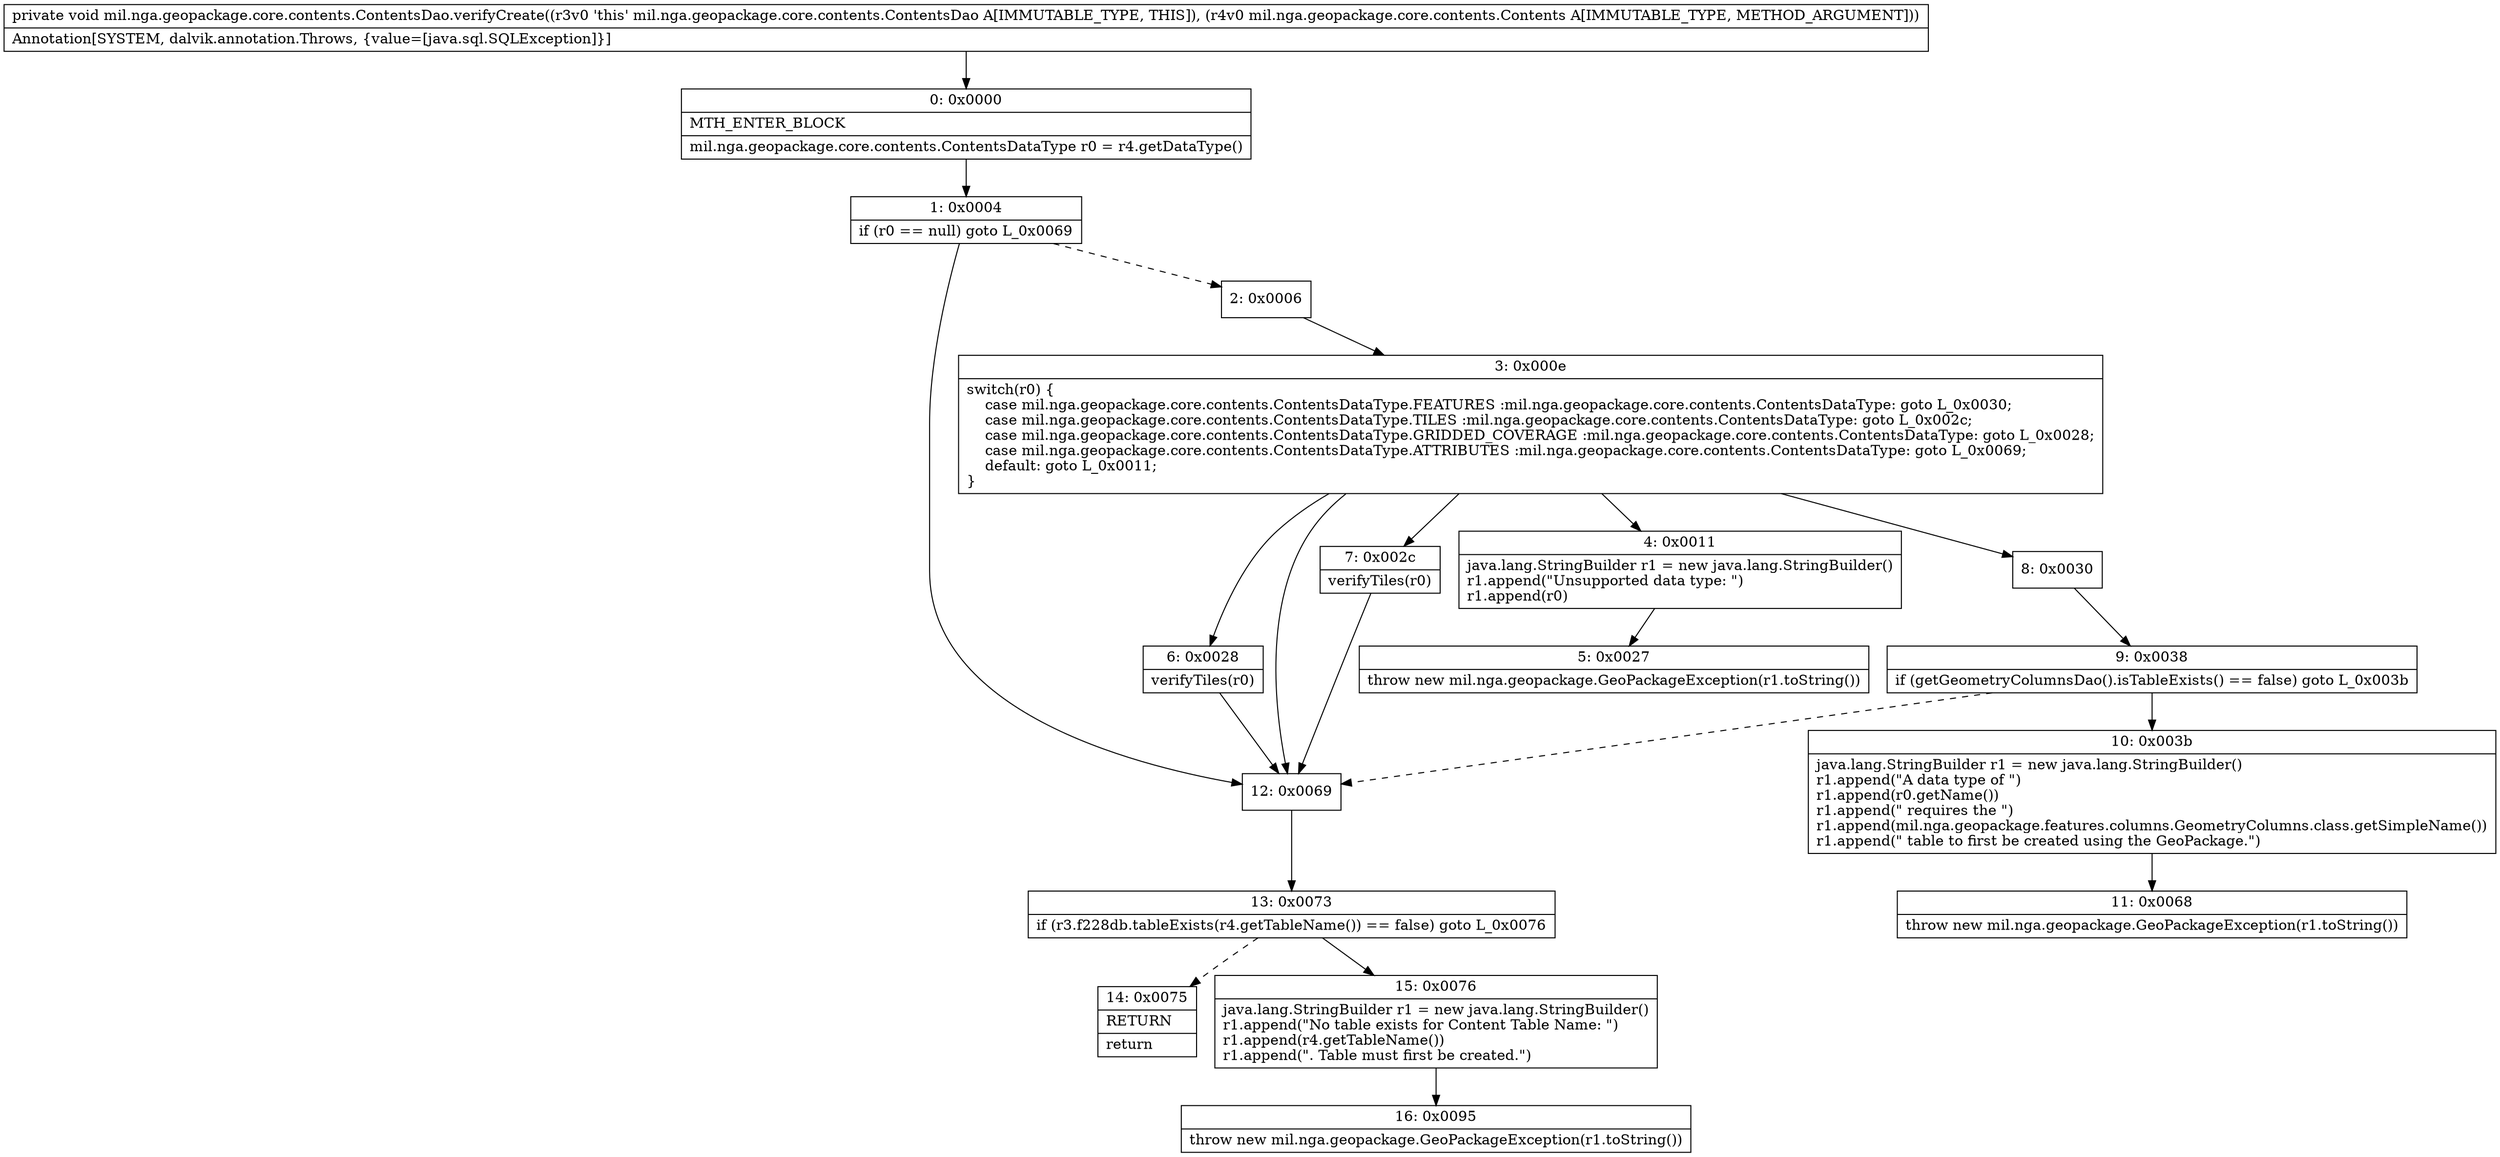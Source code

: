digraph "CFG formil.nga.geopackage.core.contents.ContentsDao.verifyCreate(Lmil\/nga\/geopackage\/core\/contents\/Contents;)V" {
Node_0 [shape=record,label="{0\:\ 0x0000|MTH_ENTER_BLOCK\l|mil.nga.geopackage.core.contents.ContentsDataType r0 = r4.getDataType()\l}"];
Node_1 [shape=record,label="{1\:\ 0x0004|if (r0 == null) goto L_0x0069\l}"];
Node_2 [shape=record,label="{2\:\ 0x0006}"];
Node_3 [shape=record,label="{3\:\ 0x000e|switch(r0) \{\l    case mil.nga.geopackage.core.contents.ContentsDataType.FEATURES :mil.nga.geopackage.core.contents.ContentsDataType: goto L_0x0030;\l    case mil.nga.geopackage.core.contents.ContentsDataType.TILES :mil.nga.geopackage.core.contents.ContentsDataType: goto L_0x002c;\l    case mil.nga.geopackage.core.contents.ContentsDataType.GRIDDED_COVERAGE :mil.nga.geopackage.core.contents.ContentsDataType: goto L_0x0028;\l    case mil.nga.geopackage.core.contents.ContentsDataType.ATTRIBUTES :mil.nga.geopackage.core.contents.ContentsDataType: goto L_0x0069;\l    default: goto L_0x0011;\l\}\l}"];
Node_4 [shape=record,label="{4\:\ 0x0011|java.lang.StringBuilder r1 = new java.lang.StringBuilder()\lr1.append(\"Unsupported data type: \")\lr1.append(r0)\l}"];
Node_5 [shape=record,label="{5\:\ 0x0027|throw new mil.nga.geopackage.GeoPackageException(r1.toString())\l}"];
Node_6 [shape=record,label="{6\:\ 0x0028|verifyTiles(r0)\l}"];
Node_7 [shape=record,label="{7\:\ 0x002c|verifyTiles(r0)\l}"];
Node_8 [shape=record,label="{8\:\ 0x0030}"];
Node_9 [shape=record,label="{9\:\ 0x0038|if (getGeometryColumnsDao().isTableExists() == false) goto L_0x003b\l}"];
Node_10 [shape=record,label="{10\:\ 0x003b|java.lang.StringBuilder r1 = new java.lang.StringBuilder()\lr1.append(\"A data type of \")\lr1.append(r0.getName())\lr1.append(\" requires the \")\lr1.append(mil.nga.geopackage.features.columns.GeometryColumns.class.getSimpleName())\lr1.append(\" table to first be created using the GeoPackage.\")\l}"];
Node_11 [shape=record,label="{11\:\ 0x0068|throw new mil.nga.geopackage.GeoPackageException(r1.toString())\l}"];
Node_12 [shape=record,label="{12\:\ 0x0069}"];
Node_13 [shape=record,label="{13\:\ 0x0073|if (r3.f228db.tableExists(r4.getTableName()) == false) goto L_0x0076\l}"];
Node_14 [shape=record,label="{14\:\ 0x0075|RETURN\l|return\l}"];
Node_15 [shape=record,label="{15\:\ 0x0076|java.lang.StringBuilder r1 = new java.lang.StringBuilder()\lr1.append(\"No table exists for Content Table Name: \")\lr1.append(r4.getTableName())\lr1.append(\". Table must first be created.\")\l}"];
Node_16 [shape=record,label="{16\:\ 0x0095|throw new mil.nga.geopackage.GeoPackageException(r1.toString())\l}"];
MethodNode[shape=record,label="{private void mil.nga.geopackage.core.contents.ContentsDao.verifyCreate((r3v0 'this' mil.nga.geopackage.core.contents.ContentsDao A[IMMUTABLE_TYPE, THIS]), (r4v0 mil.nga.geopackage.core.contents.Contents A[IMMUTABLE_TYPE, METHOD_ARGUMENT]))  | Annotation[SYSTEM, dalvik.annotation.Throws, \{value=[java.sql.SQLException]\}]\l}"];
MethodNode -> Node_0;
Node_0 -> Node_1;
Node_1 -> Node_2[style=dashed];
Node_1 -> Node_12;
Node_2 -> Node_3;
Node_3 -> Node_4;
Node_3 -> Node_6;
Node_3 -> Node_7;
Node_3 -> Node_8;
Node_3 -> Node_12;
Node_4 -> Node_5;
Node_6 -> Node_12;
Node_7 -> Node_12;
Node_8 -> Node_9;
Node_9 -> Node_10;
Node_9 -> Node_12[style=dashed];
Node_10 -> Node_11;
Node_12 -> Node_13;
Node_13 -> Node_14[style=dashed];
Node_13 -> Node_15;
Node_15 -> Node_16;
}

